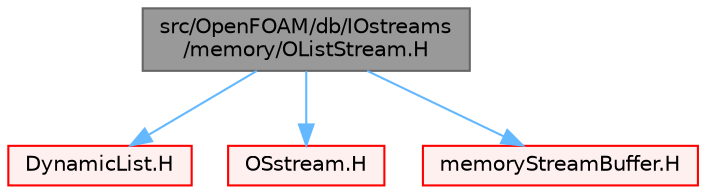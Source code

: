 digraph "src/OpenFOAM/db/IOstreams/memory/OListStream.H"
{
 // LATEX_PDF_SIZE
  bgcolor="transparent";
  edge [fontname=Helvetica,fontsize=10,labelfontname=Helvetica,labelfontsize=10];
  node [fontname=Helvetica,fontsize=10,shape=box,height=0.2,width=0.4];
  Node1 [id="Node000001",label="src/OpenFOAM/db/IOstreams\l/memory/OListStream.H",height=0.2,width=0.4,color="gray40", fillcolor="grey60", style="filled", fontcolor="black",tooltip=" "];
  Node1 -> Node2 [id="edge1_Node000001_Node000002",color="steelblue1",style="solid",tooltip=" "];
  Node2 [id="Node000002",label="DynamicList.H",height=0.2,width=0.4,color="red", fillcolor="#FFF0F0", style="filled",URL="$DynamicList_8H.html",tooltip=" "];
  Node1 -> Node37 [id="edge2_Node000001_Node000037",color="steelblue1",style="solid",tooltip=" "];
  Node37 [id="Node000037",label="OSstream.H",height=0.2,width=0.4,color="red", fillcolor="#FFF0F0", style="filled",URL="$OSstream_8H.html",tooltip=" "];
  Node1 -> Node96 [id="edge3_Node000001_Node000096",color="steelblue1",style="solid",tooltip=" "];
  Node96 [id="Node000096",label="memoryStreamBuffer.H",height=0.2,width=0.4,color="red", fillcolor="#FFF0F0", style="filled",URL="$memoryStreamBuffer_8H.html",tooltip=" "];
}
